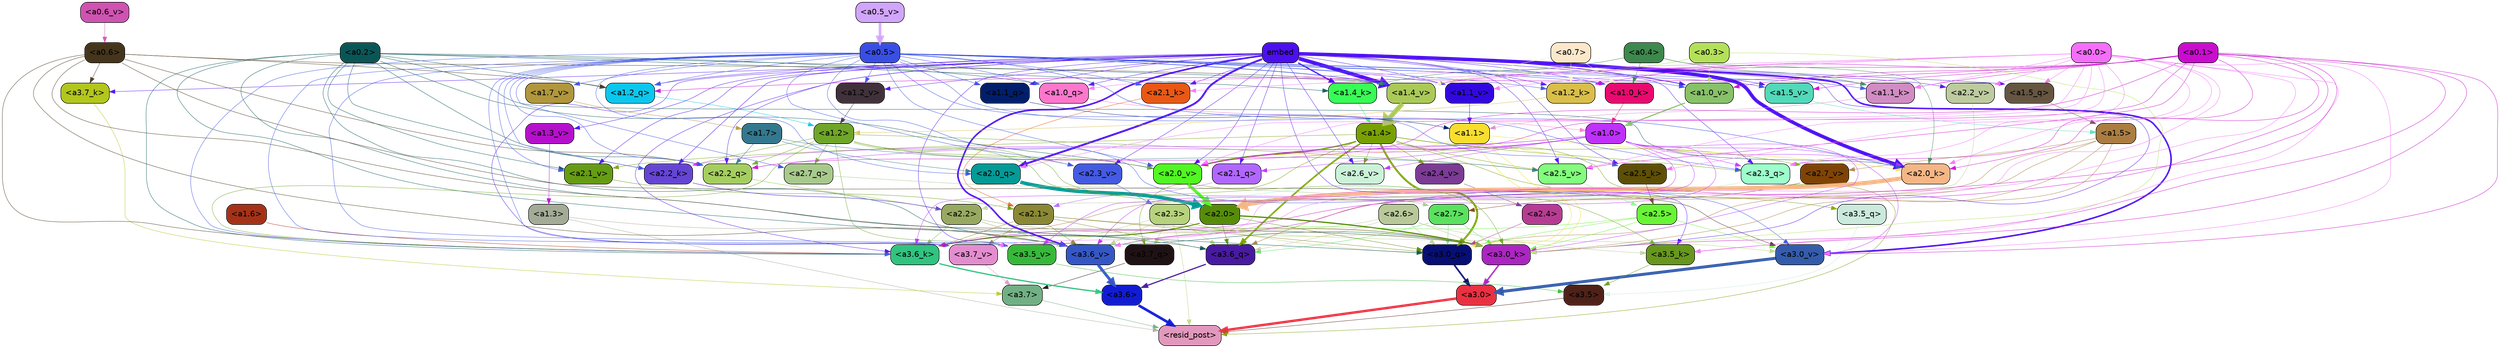 strict digraph "" {
	graph [bgcolor=transparent,
		layout=dot,
		overlap=false,
		splines=true
	];
	"<a3.7>"	[color=black,
		fillcolor="#71b084",
		fontname=Helvetica,
		shape=box,
		style="filled, rounded"];
	"<resid_post>"	[color=black,
		fillcolor="#e298bc",
		fontname=Helvetica,
		shape=box,
		style="filled, rounded"];
	"<a3.7>" -> "<resid_post>"	[color="#71b084",
		penwidth=0.6239100098609924];
	"<a3.6>"	[color=black,
		fillcolor="#111cd3",
		fontname=Helvetica,
		shape=box,
		style="filled, rounded"];
	"<a3.6>" -> "<resid_post>"	[color="#111cd3",
		penwidth=4.569062113761902];
	"<a3.5>"	[color=black,
		fillcolor="#4e2218",
		fontname=Helvetica,
		shape=box,
		style="filled, rounded"];
	"<a3.5>" -> "<resid_post>"	[color="#4e2218",
		penwidth=0.6];
	"<a3.0>"	[color=black,
		fillcolor="#ea3142",
		fontname=Helvetica,
		shape=box,
		style="filled, rounded"];
	"<a3.0>" -> "<resid_post>"	[color="#ea3142",
		penwidth=4.283544182777405];
	"<a2.3>"	[color=black,
		fillcolor="#b7d27c",
		fontname=Helvetica,
		shape=box,
		style="filled, rounded"];
	"<a2.3>" -> "<resid_post>"	[color="#b7d27c",
		penwidth=0.6];
	"<a3.7_q>"	[color=black,
		fillcolor="#1f1215",
		fontname=Helvetica,
		shape=box,
		style="filled, rounded"];
	"<a2.3>" -> "<a3.7_q>"	[color="#b7d27c",
		penwidth=0.6];
	"<a3.6_q>"	[color=black,
		fillcolor="#481aa1",
		fontname=Helvetica,
		shape=box,
		style="filled, rounded"];
	"<a2.3>" -> "<a3.6_q>"	[color="#b7d27c",
		penwidth=0.6];
	"<a3.0_q>"	[color=black,
		fillcolor="#070e74",
		fontname=Helvetica,
		shape=box,
		style="filled, rounded"];
	"<a2.3>" -> "<a3.0_q>"	[color="#b7d27c",
		penwidth=0.6];
	"<a3.0_k>"	[color=black,
		fillcolor="#ab26c0",
		fontname=Helvetica,
		shape=box,
		style="filled, rounded"];
	"<a2.3>" -> "<a3.0_k>"	[color="#b7d27c",
		penwidth=0.6];
	"<a3.6_v>"	[color=black,
		fillcolor="#3557c6",
		fontname=Helvetica,
		shape=box,
		style="filled, rounded"];
	"<a2.3>" -> "<a3.6_v>"	[color="#b7d27c",
		penwidth=0.6];
	"<a3.5_v>"	[color=black,
		fillcolor="#38b83b",
		fontname=Helvetica,
		shape=box,
		style="filled, rounded"];
	"<a2.3>" -> "<a3.5_v>"	[color="#b7d27c",
		penwidth=0.6];
	"<a3.0_v>"	[color=black,
		fillcolor="#345cab",
		fontname=Helvetica,
		shape=box,
		style="filled, rounded"];
	"<a2.3>" -> "<a3.0_v>"	[color="#b7d27c",
		penwidth=0.6];
	"<a1.4>"	[color=black,
		fillcolor="#78a004",
		fontname=Helvetica,
		shape=box,
		style="filled, rounded"];
	"<a1.4>" -> "<resid_post>"	[color="#78a004",
		penwidth=0.6];
	"<a1.4>" -> "<a3.7_q>"	[color="#78a004",
		penwidth=0.6];
	"<a1.4>" -> "<a3.6_q>"	[color="#78a004",
		penwidth=2.7934007048606873];
	"<a3.5_q>"	[color=black,
		fillcolor="#cbe9dd",
		fontname=Helvetica,
		shape=box,
		style="filled, rounded"];
	"<a1.4>" -> "<a3.5_q>"	[color="#78a004",
		penwidth=0.6];
	"<a1.4>" -> "<a3.0_q>"	[color="#78a004",
		penwidth=3.340754985809326];
	"<a2.3_q>"	[color=black,
		fillcolor="#9dfecb",
		fontname=Helvetica,
		shape=box,
		style="filled, rounded"];
	"<a1.4>" -> "<a2.3_q>"	[color="#78a004",
		penwidth=0.6];
	"<a2.7_v>"	[color=black,
		fillcolor="#7f4405",
		fontname=Helvetica,
		shape=box,
		style="filled, rounded"];
	"<a1.4>" -> "<a2.7_v>"	[color="#78a004",
		penwidth=0.6];
	"<a2.6_v>"	[color=black,
		fillcolor="#cbf2d8",
		fontname=Helvetica,
		shape=box,
		style="filled, rounded"];
	"<a1.4>" -> "<a2.6_v>"	[color="#78a004",
		penwidth=0.6];
	"<a2.5_v>"	[color=black,
		fillcolor="#83fd7d",
		fontname=Helvetica,
		shape=box,
		style="filled, rounded"];
	"<a1.4>" -> "<a2.5_v>"	[color="#78a004",
		penwidth=0.6];
	"<a2.4_v>"	[color=black,
		fillcolor="#7c3b95",
		fontname=Helvetica,
		shape=box,
		style="filled, rounded"];
	"<a1.4>" -> "<a2.4_v>"	[color="#78a004",
		penwidth=0.6];
	"<a2.1_v>"	[color=black,
		fillcolor="#659c14",
		fontname=Helvetica,
		shape=box,
		style="filled, rounded"];
	"<a1.4>" -> "<a2.1_v>"	[color="#78a004",
		penwidth=0.6];
	"<a2.0_v>"	[color=black,
		fillcolor="#51f722",
		fontname=Helvetica,
		shape=box,
		style="filled, rounded"];
	"<a1.4>" -> "<a2.0_v>"	[color="#78a004",
		penwidth=2.268759250640869];
	"<a1.3>"	[color=black,
		fillcolor="#a3ab97",
		fontname=Helvetica,
		shape=box,
		style="filled, rounded"];
	"<a1.3>" -> "<resid_post>"	[color="#a3ab97",
		penwidth=0.6];
	"<a1.3>" -> "<a3.6_v>"	[color="#a3ab97",
		penwidth=0.6];
	"<a3.7_q>" -> "<a3.7>"	[color="#1f1215",
		penwidth=0.6];
	"<a3.6_q>" -> "<a3.6>"	[color="#481aa1",
		penwidth=2.0347584784030914];
	"<a3.5_q>" -> "<a3.5>"	[color="#cbe9dd",
		penwidth=0.6];
	"<a3.0_q>" -> "<a3.0>"	[color="#070e74",
		penwidth=2.8635367155075073];
	"<a3.7_k>"	[color=black,
		fillcolor="#b2c61c",
		fontname=Helvetica,
		shape=box,
		style="filled, rounded"];
	"<a3.7_k>" -> "<a3.7>"	[color="#b2c61c",
		penwidth=0.6];
	"<a3.6_k>"	[color=black,
		fillcolor="#31c380",
		fontname=Helvetica,
		shape=box,
		style="filled, rounded"];
	"<a3.6_k>" -> "<a3.6>"	[color="#31c380",
		penwidth=2.1760786175727844];
	"<a3.5_k>"	[color=black,
		fillcolor="#67971d",
		fontname=Helvetica,
		shape=box,
		style="filled, rounded"];
	"<a3.5_k>" -> "<a3.5>"	[color="#67971d",
		penwidth=0.6];
	"<a3.0_k>" -> "<a3.0>"	[color="#ab26c0",
		penwidth=2.632905662059784];
	"<a3.7_v>"	[color=black,
		fillcolor="#e38dcf",
		fontname=Helvetica,
		shape=box,
		style="filled, rounded"];
	"<a3.7_v>" -> "<a3.7>"	[color="#e38dcf",
		penwidth=0.6];
	"<a3.6_v>" -> "<a3.6>"	[color="#3557c6",
		penwidth=4.981305837631226];
	"<a3.5_v>" -> "<a3.5>"	[color="#38b83b",
		penwidth=0.6];
	"<a3.0_v>" -> "<a3.0>"	[color="#345cab",
		penwidth=5.168330669403076];
	"<a2.7>"	[color=black,
		fillcolor="#5ae15e",
		fontname=Helvetica,
		shape=box,
		style="filled, rounded"];
	"<a2.7>" -> "<a3.6_q>"	[color="#5ae15e",
		penwidth=0.6];
	"<a2.7>" -> "<a3.0_q>"	[color="#5ae15e",
		penwidth=0.6];
	"<a2.7>" -> "<a3.0_k>"	[color="#5ae15e",
		penwidth=0.6];
	"<a2.6>"	[color=black,
		fillcolor="#b9c898",
		fontname=Helvetica,
		shape=box,
		style="filled, rounded"];
	"<a2.6>" -> "<a3.6_q>"	[color="#b9c898",
		penwidth=0.6];
	"<a2.6>" -> "<a3.0_q>"	[color="#b9c898",
		penwidth=0.6];
	"<a2.6>" -> "<a3.6_k>"	[color="#b9c898",
		penwidth=0.6];
	"<a2.6>" -> "<a3.5_k>"	[color="#b9c898",
		penwidth=0.6];
	"<a2.6>" -> "<a3.0_k>"	[color="#b9c898",
		penwidth=0.6];
	"<a2.1>"	[color=black,
		fillcolor="#8a8835",
		fontname=Helvetica,
		shape=box,
		style="filled, rounded"];
	"<a2.1>" -> "<a3.6_q>"	[color="#8a8835",
		penwidth=0.6];
	"<a2.1>" -> "<a3.0_q>"	[color="#8a8835",
		penwidth=0.6];
	"<a2.1>" -> "<a3.6_k>"	[color="#8a8835",
		penwidth=0.6];
	"<a2.1>" -> "<a3.0_k>"	[color="#8a8835",
		penwidth=0.6];
	"<a2.1>" -> "<a3.7_v>"	[color="#8a8835",
		penwidth=0.6];
	"<a2.1>" -> "<a3.6_v>"	[color="#8a8835",
		penwidth=0.6];
	"<a2.0>"	[color=black,
		fillcolor="#578c09",
		fontname=Helvetica,
		shape=box,
		style="filled, rounded"];
	"<a2.0>" -> "<a3.6_q>"	[color="#578c09",
		penwidth=0.6];
	"<a2.0>" -> "<a3.0_q>"	[color="#578c09",
		penwidth=0.6];
	"<a2.0>" -> "<a3.6_k>"	[color="#578c09",
		penwidth=1.6382827460765839];
	"<a2.0>" -> "<a3.0_k>"	[color="#578c09",
		penwidth=2.161143198609352];
	"<a1.5>"	[color=black,
		fillcolor="#ab7d42",
		fontname=Helvetica,
		shape=box,
		style="filled, rounded"];
	"<a1.5>" -> "<a3.6_q>"	[color="#ab7d42",
		penwidth=0.6];
	"<a1.5>" -> "<a3.0_q>"	[color="#ab7d42",
		penwidth=0.6];
	"<a1.5>" -> "<a3.6_k>"	[color="#ab7d42",
		penwidth=0.6];
	"<a1.5>" -> "<a3.0_k>"	[color="#ab7d42",
		penwidth=0.6];
	"<a1.5>" -> "<a2.7_v>"	[color="#ab7d42",
		penwidth=0.6];
	"<a0.2>"	[color=black,
		fillcolor="#0a5657",
		fontname=Helvetica,
		shape=box,
		style="filled, rounded"];
	"<a0.2>" -> "<a3.6_q>"	[color="#0a5657",
		penwidth=0.6];
	"<a0.2>" -> "<a3.0_q>"	[color="#0a5657",
		penwidth=0.6];
	"<a0.2>" -> "<a3.6_k>"	[color="#0a5657",
		penwidth=0.6];
	"<a0.2>" -> "<a3.0_k>"	[color="#0a5657",
		penwidth=0.6];
	"<a2.2_q>"	[color=black,
		fillcolor="#a5ce60",
		fontname=Helvetica,
		shape=box,
		style="filled, rounded"];
	"<a0.2>" -> "<a2.2_q>"	[color="#0a5657",
		penwidth=0.6];
	"<a2.2_k>"	[color=black,
		fillcolor="#6545d4",
		fontname=Helvetica,
		shape=box,
		style="filled, rounded"];
	"<a0.2>" -> "<a2.2_k>"	[color="#0a5657",
		penwidth=0.6];
	"<a2.0_k>"	[color=black,
		fillcolor="#f5b686",
		fontname=Helvetica,
		shape=box,
		style="filled, rounded"];
	"<a0.2>" -> "<a2.0_k>"	[color="#0a5657",
		penwidth=0.6];
	"<a0.2>" -> "<a2.1_v>"	[color="#0a5657",
		penwidth=0.6];
	"<a0.2>" -> "<a2.0_v>"	[color="#0a5657",
		penwidth=0.6];
	"<a1.2_q>"	[color=black,
		fillcolor="#0ac7ed",
		fontname=Helvetica,
		shape=box,
		style="filled, rounded"];
	"<a0.2>" -> "<a1.2_q>"	[color="#0a5657",
		penwidth=0.6];
	"<a1.0_q>"	[color=black,
		fillcolor="#fe77cc",
		fontname=Helvetica,
		shape=box,
		style="filled, rounded"];
	"<a0.2>" -> "<a1.0_q>"	[color="#0a5657",
		penwidth=0.6];
	"<a1.4_k>"	[color=black,
		fillcolor="#38fc56",
		fontname=Helvetica,
		shape=box,
		style="filled, rounded"];
	"<a0.2>" -> "<a1.4_k>"	[color="#0a5657",
		penwidth=0.6];
	"<a1.4_v>"	[color=black,
		fillcolor="#abc958",
		fontname=Helvetica,
		shape=box,
		style="filled, rounded"];
	"<a0.2>" -> "<a1.4_v>"	[color="#0a5657",
		penwidth=0.6];
	"<a2.5>"	[color=black,
		fillcolor="#69f436",
		fontname=Helvetica,
		shape=box,
		style="filled, rounded"];
	"<a2.5>" -> "<a3.0_q>"	[color="#69f436",
		penwidth=0.6];
	"<a2.5>" -> "<a3.0_k>"	[color="#69f436",
		penwidth=0.6];
	"<a2.5>" -> "<a3.6_v>"	[color="#69f436",
		penwidth=0.6];
	"<a2.5>" -> "<a3.0_v>"	[color="#69f436",
		penwidth=0.6];
	"<a2.4>"	[color=black,
		fillcolor="#b63c92",
		fontname=Helvetica,
		shape=box,
		style="filled, rounded"];
	"<a2.4>" -> "<a3.0_q>"	[color="#b63c92",
		penwidth=0.6];
	"<a1.1>"	[color=black,
		fillcolor="#f7de2e",
		fontname=Helvetica,
		shape=box,
		style="filled, rounded"];
	"<a1.1>" -> "<a3.0_q>"	[color="#f7de2e",
		penwidth=0.6];
	"<a1.1>" -> "<a3.0_k>"	[color="#f7de2e",
		penwidth=0.6];
	"<a2.5_k>"	[color=black,
		fillcolor="#5d4f06",
		fontname=Helvetica,
		shape=box,
		style="filled, rounded"];
	"<a1.1>" -> "<a2.5_k>"	[color="#f7de2e",
		penwidth=0.6];
	"<a1.1>" -> "<a2.0_k>"	[color="#f7de2e",
		penwidth=0.6];
	"<a1.1>" -> "<a2.0_v>"	[color="#f7de2e",
		penwidth=0.6];
	"<a0.6>"	[color=black,
		fillcolor="#45351b",
		fontname=Helvetica,
		shape=box,
		style="filled, rounded"];
	"<a0.6>" -> "<a3.7_k>"	[color="#45351b",
		penwidth=0.6];
	"<a0.6>" -> "<a3.6_k>"	[color="#45351b",
		penwidth=0.6];
	"<a0.6>" -> "<a3.0_k>"	[color="#45351b",
		penwidth=0.6];
	"<a0.6>" -> "<a3.6_v>"	[color="#45351b",
		penwidth=0.6];
	"<a0.6>" -> "<a3.0_v>"	[color="#45351b",
		penwidth=0.6];
	"<a0.6>" -> "<a2.2_q>"	[color="#45351b",
		penwidth=0.6];
	"<a0.6>" -> "<a1.2_q>"	[color="#45351b",
		penwidth=0.6];
	"<a0.6>" -> "<a1.4_v>"	[color="#45351b",
		penwidth=0.6];
	embed	[color=black,
		fillcolor="#4c0fef",
		fontname=Helvetica,
		shape=box,
		style="filled, rounded"];
	embed -> "<a3.7_k>"	[color="#4c0fef",
		penwidth=0.6];
	embed -> "<a3.6_k>"	[color="#4c0fef",
		penwidth=0.6];
	embed -> "<a3.5_k>"	[color="#4c0fef",
		penwidth=0.6];
	embed -> "<a3.0_k>"	[color="#4c0fef",
		penwidth=0.6];
	embed -> "<a3.7_v>"	[color="#4c0fef",
		penwidth=0.6];
	embed -> "<a3.6_v>"	[color="#4c0fef",
		penwidth=2.7825746536254883];
	embed -> "<a3.5_v>"	[color="#4c0fef",
		penwidth=0.6];
	embed -> "<a3.0_v>"	[color="#4c0fef",
		penwidth=2.6950180530548096];
	embed -> "<a2.3_q>"	[color="#4c0fef",
		penwidth=0.6];
	embed -> "<a2.2_q>"	[color="#4c0fef",
		penwidth=0.6];
	"<a2.1_q>"	[color=black,
		fillcolor="#b167fe",
		fontname=Helvetica,
		shape=box,
		style="filled, rounded"];
	embed -> "<a2.1_q>"	[color="#4c0fef",
		penwidth=0.6];
	"<a2.0_q>"	[color=black,
		fillcolor="#049a96",
		fontname=Helvetica,
		shape=box,
		style="filled, rounded"];
	embed -> "<a2.0_q>"	[color="#4c0fef",
		penwidth=3.305941343307495];
	embed -> "<a2.5_k>"	[color="#4c0fef",
		penwidth=0.6];
	embed -> "<a2.2_k>"	[color="#4c0fef",
		penwidth=0.6698317527770996];
	"<a2.1_k>"	[color=black,
		fillcolor="#e95814",
		fontname=Helvetica,
		shape=box,
		style="filled, rounded"];
	embed -> "<a2.1_k>"	[color="#4c0fef",
		penwidth=0.6];
	embed -> "<a2.0_k>"	[color="#4c0fef",
		penwidth=6.12570995092392];
	embed -> "<a2.6_v>"	[color="#4c0fef",
		penwidth=0.6];
	embed -> "<a2.5_v>"	[color="#4c0fef",
		penwidth=0.6];
	"<a2.3_v>"	[color=black,
		fillcolor="#445ae2",
		fontname=Helvetica,
		shape=box,
		style="filled, rounded"];
	embed -> "<a2.3_v>"	[color="#4c0fef",
		penwidth=0.6];
	"<a2.2_v>"	[color=black,
		fillcolor="#bdcb9f",
		fontname=Helvetica,
		shape=box,
		style="filled, rounded"];
	embed -> "<a2.2_v>"	[color="#4c0fef",
		penwidth=0.6];
	embed -> "<a2.1_v>"	[color="#4c0fef",
		penwidth=0.6];
	embed -> "<a2.0_v>"	[color="#4c0fef",
		penwidth=0.6];
	"<a1.5_q>"	[color=black,
		fillcolor="#655541",
		fontname=Helvetica,
		shape=box,
		style="filled, rounded"];
	embed -> "<a1.5_q>"	[color="#4c0fef",
		penwidth=0.6];
	embed -> "<a1.2_q>"	[color="#4c0fef",
		penwidth=0.6087074279785156];
	"<a1.1_q>"	[color=black,
		fillcolor="#011e6b",
		fontname=Helvetica,
		shape=box,
		style="filled, rounded"];
	embed -> "<a1.1_q>"	[color="#4c0fef",
		penwidth=0.6];
	embed -> "<a1.0_q>"	[color="#4c0fef",
		penwidth=0.6];
	embed -> "<a1.4_k>"	[color="#4c0fef",
		penwidth=2.1858973503112793];
	"<a1.2_k>"	[color=black,
		fillcolor="#d9be4a",
		fontname=Helvetica,
		shape=box,
		style="filled, rounded"];
	embed -> "<a1.2_k>"	[color="#4c0fef",
		penwidth=0.6];
	"<a1.1_k>"	[color=black,
		fillcolor="#d18cc3",
		fontname=Helvetica,
		shape=box,
		style="filled, rounded"];
	embed -> "<a1.1_k>"	[color="#4c0fef",
		penwidth=0.6];
	"<a1.0_k>"	[color=black,
		fillcolor="#e90a6f",
		fontname=Helvetica,
		shape=box,
		style="filled, rounded"];
	embed -> "<a1.0_k>"	[color="#4c0fef",
		penwidth=0.6];
	"<a1.5_v>"	[color=black,
		fillcolor="#51d9b9",
		fontname=Helvetica,
		shape=box,
		style="filled, rounded"];
	embed -> "<a1.5_v>"	[color="#4c0fef",
		penwidth=0.6];
	embed -> "<a1.4_v>"	[color="#4c0fef",
		penwidth=6.590077131986618];
	"<a1.3_v>"	[color=black,
		fillcolor="#b510cb",
		fontname=Helvetica,
		shape=box,
		style="filled, rounded"];
	embed -> "<a1.3_v>"	[color="#4c0fef",
		penwidth=0.6];
	"<a1.2_v>"	[color=black,
		fillcolor="#40313a",
		fontname=Helvetica,
		shape=box,
		style="filled, rounded"];
	embed -> "<a1.2_v>"	[color="#4c0fef",
		penwidth=0.6];
	"<a1.1_v>"	[color=black,
		fillcolor="#3109df",
		fontname=Helvetica,
		shape=box,
		style="filled, rounded"];
	embed -> "<a1.1_v>"	[color="#4c0fef",
		penwidth=0.6];
	"<a1.0_v>"	[color=black,
		fillcolor="#87c168",
		fontname=Helvetica,
		shape=box,
		style="filled, rounded"];
	embed -> "<a1.0_v>"	[color="#4c0fef",
		penwidth=1.2076449394226074];
	"<a2.2>"	[color=black,
		fillcolor="#97a961",
		fontname=Helvetica,
		shape=box,
		style="filled, rounded"];
	"<a2.2>" -> "<a3.6_k>"	[color="#97a961",
		penwidth=0.6];
	"<a2.2>" -> "<a3.0_k>"	[color="#97a961",
		penwidth=0.6];
	"<a2.2>" -> "<a3.6_v>"	[color="#97a961",
		penwidth=0.6];
	"<a1.6>"	[color=black,
		fillcolor="#a53217",
		fontname=Helvetica,
		shape=box,
		style="filled, rounded"];
	"<a1.6>" -> "<a3.6_k>"	[color="#a53217",
		penwidth=0.6];
	"<a1.2>"	[color=black,
		fillcolor="#6fa528",
		fontname=Helvetica,
		shape=box,
		style="filled, rounded"];
	"<a1.2>" -> "<a3.6_k>"	[color="#6fa528",
		penwidth=0.6];
	"<a1.2>" -> "<a3.5_k>"	[color="#6fa528",
		penwidth=0.6];
	"<a1.2>" -> "<a3.0_k>"	[color="#6fa528",
		penwidth=0.6];
	"<a1.2>" -> "<a3.5_v>"	[color="#6fa528",
		penwidth=0.6];
	"<a2.7_q>"	[color=black,
		fillcolor="#a8c98c",
		fontname=Helvetica,
		shape=box,
		style="filled, rounded"];
	"<a1.2>" -> "<a2.7_q>"	[color="#6fa528",
		penwidth=0.6];
	"<a1.2>" -> "<a2.2_q>"	[color="#6fa528",
		penwidth=0.6];
	"<a1.2>" -> "<a2.2_k>"	[color="#6fa528",
		penwidth=0.6];
	"<a1.2>" -> "<a2.5_v>"	[color="#6fa528",
		penwidth=0.6];
	"<a1.2>" -> "<a2.3_v>"	[color="#6fa528",
		penwidth=0.6];
	"<a1.2>" -> "<a2.0_v>"	[color="#6fa528",
		penwidth=0.6];
	"<a1.0>"	[color=black,
		fillcolor="#bd31fc",
		fontname=Helvetica,
		shape=box,
		style="filled, rounded"];
	"<a1.0>" -> "<a3.6_k>"	[color="#bd31fc",
		penwidth=0.6];
	"<a1.0>" -> "<a3.0_k>"	[color="#bd31fc",
		penwidth=0.6];
	"<a1.0>" -> "<a3.6_v>"	[color="#bd31fc",
		penwidth=0.6];
	"<a1.0>" -> "<a3.5_v>"	[color="#bd31fc",
		penwidth=0.6];
	"<a1.0>" -> "<a3.0_v>"	[color="#bd31fc",
		penwidth=0.6];
	"<a1.0>" -> "<a2.3_q>"	[color="#bd31fc",
		penwidth=0.6];
	"<a1.0>" -> "<a2.2_q>"	[color="#bd31fc",
		penwidth=0.6];
	"<a1.0>" -> "<a2.1_q>"	[color="#bd31fc",
		penwidth=0.6];
	"<a1.0>" -> "<a2.2_k>"	[color="#bd31fc",
		penwidth=0.6];
	"<a1.0>" -> "<a2.0_k>"	[color="#bd31fc",
		penwidth=0.6];
	"<a1.0>" -> "<a2.6_v>"	[color="#bd31fc",
		penwidth=0.6];
	"<a1.0>" -> "<a2.0_v>"	[color="#bd31fc",
		penwidth=1.2213096618652344];
	"<a0.5>"	[color=black,
		fillcolor="#394fe4",
		fontname=Helvetica,
		shape=box,
		style="filled, rounded"];
	"<a0.5>" -> "<a3.6_k>"	[color="#394fe4",
		penwidth=0.6];
	"<a0.5>" -> "<a3.7_v>"	[color="#394fe4",
		penwidth=0.6];
	"<a0.5>" -> "<a3.6_v>"	[color="#394fe4",
		penwidth=0.6];
	"<a0.5>" -> "<a3.5_v>"	[color="#394fe4",
		penwidth=0.6];
	"<a0.5>" -> "<a3.0_v>"	[color="#394fe4",
		penwidth=0.6];
	"<a0.5>" -> "<a2.7_q>"	[color="#394fe4",
		penwidth=0.6];
	"<a0.5>" -> "<a2.3_q>"	[color="#394fe4",
		penwidth=0.6];
	"<a0.5>" -> "<a2.2_q>"	[color="#394fe4",
		penwidth=0.6];
	"<a0.5>" -> "<a2.0_q>"	[color="#394fe4",
		penwidth=0.6];
	"<a0.5>" -> "<a2.5_k>"	[color="#394fe4",
		penwidth=0.6];
	"<a0.5>" -> "<a2.2_k>"	[color="#394fe4",
		penwidth=0.6];
	"<a0.5>" -> "<a2.1_k>"	[color="#394fe4",
		penwidth=0.6];
	"<a0.5>" -> "<a2.0_k>"	[color="#394fe4",
		penwidth=0.6900839805603027];
	"<a0.5>" -> "<a2.3_v>"	[color="#394fe4",
		penwidth=0.6];
	"<a0.5>" -> "<a2.1_v>"	[color="#394fe4",
		penwidth=0.6];
	"<a0.5>" -> "<a2.0_v>"	[color="#394fe4",
		penwidth=0.6];
	"<a0.5>" -> "<a1.2_q>"	[color="#394fe4",
		penwidth=0.6];
	"<a0.5>" -> "<a1.1_q>"	[color="#394fe4",
		penwidth=0.6];
	"<a0.5>" -> "<a1.0_q>"	[color="#394fe4",
		penwidth=0.6];
	"<a0.5>" -> "<a1.2_k>"	[color="#394fe4",
		penwidth=0.6];
	"<a0.5>" -> "<a1.1_k>"	[color="#394fe4",
		penwidth=0.6];
	"<a0.5>" -> "<a1.0_k>"	[color="#394fe4",
		penwidth=0.6];
	"<a1.7_v>"	[color=black,
		fillcolor="#b0963c",
		fontname=Helvetica,
		shape=box,
		style="filled, rounded"];
	"<a0.5>" -> "<a1.7_v>"	[color="#394fe4",
		penwidth=0.6];
	"<a0.5>" -> "<a1.5_v>"	[color="#394fe4",
		penwidth=0.6];
	"<a0.5>" -> "<a1.4_v>"	[color="#394fe4",
		penwidth=0.9985027313232422];
	"<a0.5>" -> "<a1.2_v>"	[color="#394fe4",
		penwidth=0.6];
	"<a0.5>" -> "<a1.1_v>"	[color="#394fe4",
		penwidth=0.6];
	"<a0.5>" -> "<a1.0_v>"	[color="#394fe4",
		penwidth=0.6];
	"<a0.1>"	[color=black,
		fillcolor="#ca0ccf",
		fontname=Helvetica,
		shape=box,
		style="filled, rounded"];
	"<a0.1>" -> "<a3.6_k>"	[color="#ca0ccf",
		penwidth=0.6];
	"<a0.1>" -> "<a3.5_k>"	[color="#ca0ccf",
		penwidth=0.6];
	"<a0.1>" -> "<a3.0_k>"	[color="#ca0ccf",
		penwidth=0.6];
	"<a0.1>" -> "<a3.6_v>"	[color="#ca0ccf",
		penwidth=0.6];
	"<a0.1>" -> "<a3.0_v>"	[color="#ca0ccf",
		penwidth=0.6];
	"<a0.1>" -> "<a2.3_q>"	[color="#ca0ccf",
		penwidth=0.6];
	"<a0.1>" -> "<a2.2_q>"	[color="#ca0ccf",
		penwidth=0.6];
	"<a0.1>" -> "<a2.0_k>"	[color="#ca0ccf",
		penwidth=0.6];
	"<a0.1>" -> "<a2.5_v>"	[color="#ca0ccf",
		penwidth=0.6];
	"<a0.1>" -> "<a2.0_v>"	[color="#ca0ccf",
		penwidth=0.6];
	"<a0.1>" -> "<a1.2_q>"	[color="#ca0ccf",
		penwidth=0.6218185424804688];
	"<a0.1>" -> "<a1.2_k>"	[color="#ca0ccf",
		penwidth=0.6];
	"<a0.1>" -> "<a1.1_k>"	[color="#ca0ccf",
		penwidth=0.6];
	"<a0.1>" -> "<a1.5_v>"	[color="#ca0ccf",
		penwidth=0.6];
	"<a0.1>" -> "<a1.4_v>"	[color="#ca0ccf",
		penwidth=0.6];
	"<a0.1>" -> "<a1.0_v>"	[color="#ca0ccf",
		penwidth=0.6];
	"<a0.0>"	[color=black,
		fillcolor="#f46ef9",
		fontname=Helvetica,
		shape=box,
		style="filled, rounded"];
	"<a0.0>" -> "<a3.5_k>"	[color="#f46ef9",
		penwidth=0.6];
	"<a0.0>" -> "<a3.7_v>"	[color="#f46ef9",
		penwidth=0.6];
	"<a0.0>" -> "<a3.6_v>"	[color="#f46ef9",
		penwidth=0.6];
	"<a0.0>" -> "<a3.0_v>"	[color="#f46ef9",
		penwidth=0.6];
	"<a0.0>" -> "<a2.3_q>"	[color="#f46ef9",
		penwidth=0.6];
	"<a0.0>" -> "<a2.0_q>"	[color="#f46ef9",
		penwidth=0.6];
	"<a0.0>" -> "<a2.5_k>"	[color="#f46ef9",
		penwidth=0.6];
	"<a0.0>" -> "<a2.1_k>"	[color="#f46ef9",
		penwidth=0.6];
	"<a0.0>" -> "<a2.0_k>"	[color="#f46ef9",
		penwidth=0.6];
	"<a0.0>" -> "<a2.5_v>"	[color="#f46ef9",
		penwidth=0.6];
	"<a0.0>" -> "<a2.2_v>"	[color="#f46ef9",
		penwidth=0.6];
	"<a0.0>" -> "<a2.0_v>"	[color="#f46ef9",
		penwidth=0.6];
	"<a0.0>" -> "<a1.5_q>"	[color="#f46ef9",
		penwidth=0.6];
	"<a0.0>" -> "<a1.0_q>"	[color="#f46ef9",
		penwidth=0.6];
	"<a0.0>" -> "<a1.1_k>"	[color="#f46ef9",
		penwidth=0.6];
	"<a0.0>" -> "<a1.4_v>"	[color="#f46ef9",
		penwidth=0.6];
	"<a0.0>" -> "<a1.1_v>"	[color="#f46ef9",
		penwidth=0.6];
	"<a0.3>"	[color=black,
		fillcolor="#b4e059",
		fontname=Helvetica,
		shape=box,
		style="filled, rounded"];
	"<a0.3>" -> "<a3.0_k>"	[color="#b4e059",
		penwidth=0.6];
	"<a0.3>" -> "<a1.4_v>"	[color="#b4e059",
		penwidth=0.6];
	"<a0.3>" -> "<a1.0_v>"	[color="#b4e059",
		penwidth=0.6];
	"<a2.7_q>" -> "<a2.7>"	[color="#a8c98c",
		penwidth=0.6];
	"<a2.3_q>" -> "<a2.3>"	[color="#9dfecb",
		penwidth=0.6];
	"<a2.2_q>" -> "<a2.2>"	[color="#a5ce60",
		penwidth=0.7553567886352539];
	"<a2.1_q>" -> "<a2.1>"	[color="#b167fe",
		penwidth=0.6];
	"<a2.0_q>" -> "<a2.0>"	[color="#049a96",
		penwidth=6.256794691085815];
	"<a2.5_k>" -> "<a2.5>"	[color="#5d4f06",
		penwidth=0.6];
	"<a2.2_k>" -> "<a2.2>"	[color="#6545d4",
		penwidth=0.8854708671569824];
	"<a2.1_k>" -> "<a2.1>"	[color="#e95814",
		penwidth=0.6];
	"<a2.0_k>" -> "<a2.0>"	[color="#f5b686",
		penwidth=7.231504917144775];
	"<a2.7_v>" -> "<a2.7>"	[color="#7f4405",
		penwidth=0.6];
	"<a2.6_v>" -> "<a2.6>"	[color="#cbf2d8",
		penwidth=0.6];
	"<a2.5_v>" -> "<a2.5>"	[color="#83fd7d",
		penwidth=0.6];
	"<a2.4_v>" -> "<a2.4>"	[color="#7c3b95",
		penwidth=0.6];
	"<a2.3_v>" -> "<a2.3>"	[color="#445ae2",
		penwidth=0.6];
	"<a2.2_v>" -> "<a2.2>"	[color="#bdcb9f",
		penwidth=0.6];
	"<a2.1_v>" -> "<a2.1>"	[color="#659c14",
		penwidth=0.6];
	"<a2.0_v>" -> "<a2.0>"	[color="#51f722",
		penwidth=5.231471925973892];
	"<a1.7>"	[color=black,
		fillcolor="#33788e",
		fontname=Helvetica,
		shape=box,
		style="filled, rounded"];
	"<a1.7>" -> "<a2.2_q>"	[color="#33788e",
		penwidth=0.6];
	"<a1.7>" -> "<a2.0_q>"	[color="#33788e",
		penwidth=0.6];
	"<a1.7>" -> "<a2.5_v>"	[color="#33788e",
		penwidth=0.6];
	"<a0.4>"	[color=black,
		fillcolor="#3d884c",
		fontname=Helvetica,
		shape=box,
		style="filled, rounded"];
	"<a0.4>" -> "<a2.0_k>"	[color="#3d884c",
		penwidth=0.6];
	"<a0.4>" -> "<a1.4_k>"	[color="#3d884c",
		penwidth=0.6];
	"<a0.4>" -> "<a1.1_k>"	[color="#3d884c",
		penwidth=0.6];
	"<a0.4>" -> "<a1.0_k>"	[color="#3d884c",
		penwidth=0.6];
	"<a1.5_q>" -> "<a1.5>"	[color="#655541",
		penwidth=0.6];
	"<a1.2_q>" -> "<a1.2>"	[color="#0ac7ed",
		penwidth=0.6];
	"<a1.1_q>" -> "<a1.1>"	[color="#011e6b",
		penwidth=0.6];
	"<a1.0_q>" -> "<a1.0>"	[color="#fe77cc",
		penwidth=0.6];
	"<a1.4_k>" -> "<a1.4>"	[color="#38fc56",
		penwidth=0.6];
	"<a1.2_k>" -> "<a1.2>"	[color="#d9be4a",
		penwidth=0.6];
	"<a1.1_k>" -> "<a1.1>"	[color="#d18cc3",
		penwidth=0.6];
	"<a1.0_k>" -> "<a1.0>"	[color="#e90a6f",
		penwidth=0.6];
	"<a1.7_v>" -> "<a1.7>"	[color="#b0963c",
		penwidth=0.6];
	"<a1.5_v>" -> "<a1.5>"	[color="#51d9b9",
		penwidth=0.6];
	"<a1.4_v>" -> "<a1.4>"	[color="#abc958",
		penwidth=8.36684274673462];
	"<a1.3_v>" -> "<a1.3>"	[color="#b510cb",
		penwidth=0.6];
	"<a1.2_v>" -> "<a1.2>"	[color="#40313a",
		penwidth=0.6];
	"<a1.1_v>" -> "<a1.1>"	[color="#3109df",
		penwidth=0.6];
	"<a1.0_v>" -> "<a1.0>"	[color="#87c168",
		penwidth=1.9665732383728027];
	"<a0.7>"	[color=black,
		fillcolor="#fde7ca",
		fontname=Helvetica,
		shape=box,
		style="filled, rounded"];
	"<a0.7>" -> "<a1.2_k>"	[color="#fde7ca",
		penwidth=0.6];
	"<a0.7>" -> "<a1.0_k>"	[color="#fde7ca",
		penwidth=0.6];
	"<a0.7>" -> "<a1.4_v>"	[color="#fde7ca",
		penwidth=0.6];
	"<a0.6_v>"	[color=black,
		fillcolor="#cf53b1",
		fontname=Helvetica,
		shape=box,
		style="filled, rounded"];
	"<a0.6_v>" -> "<a0.6>"	[color="#cf53b1",
		penwidth=0.6];
	"<a0.5_v>"	[color=black,
		fillcolor="#d0a5fb",
		fontname=Helvetica,
		shape=box,
		style="filled, rounded"];
	"<a0.5_v>" -> "<a0.5>"	[color="#d0a5fb",
		penwidth=4.667354106903076];
}
